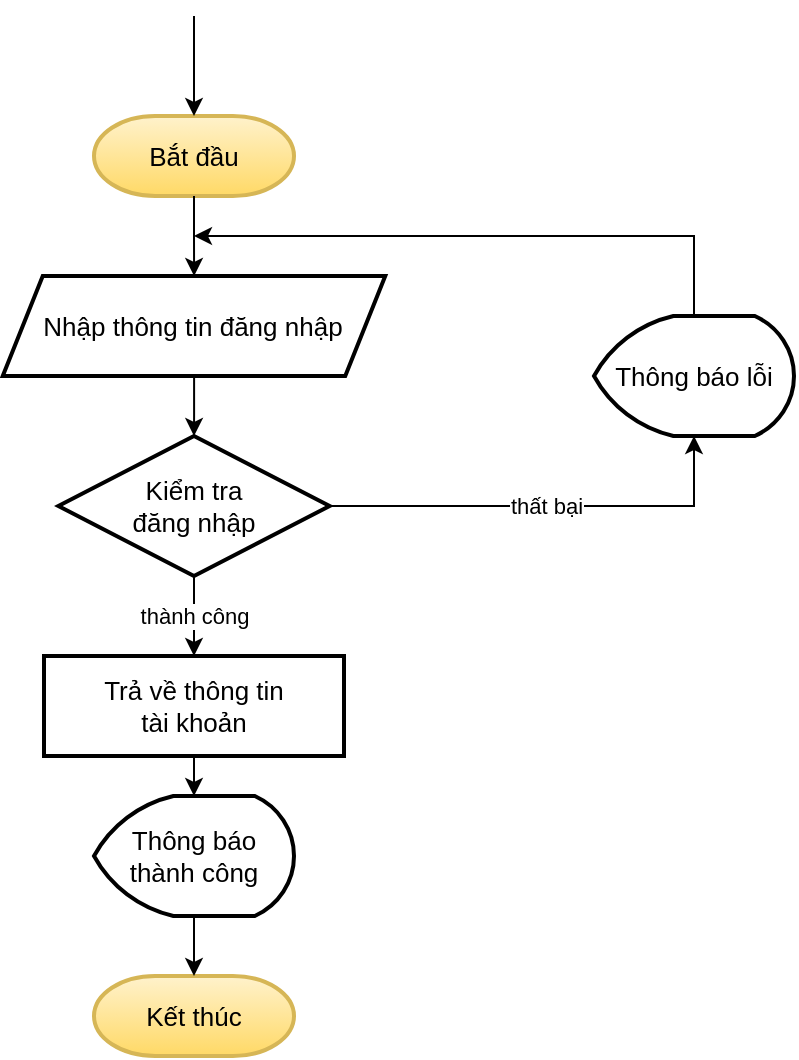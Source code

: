 <mxfile version="13.9.9" type="device"><diagram id="C5RBs43oDa-KdzZeNtuy" name="Page-1"><mxGraphModel dx="852" dy="494" grid="1" gridSize="10" guides="1" tooltips="1" connect="1" arrows="1" fold="1" page="1" pageScale="1" pageWidth="827" pageHeight="1169" math="0" shadow="0"><root><mxCell id="WIyWlLk6GJQsqaUBKTNV-0"/><mxCell id="WIyWlLk6GJQsqaUBKTNV-1" parent="WIyWlLk6GJQsqaUBKTNV-0"/><mxCell id="qXM7HUV8sLp5eNw3U_JD-0" value="Bắt đầu" style="strokeWidth=2;html=1;shape=mxgraph.flowchart.terminator;whiteSpace=wrap;labelBorderColor=none;fontSize=13;fontStyle=0;fillColor=#fff2cc;strokeColor=#d6b656;gradientColor=#ffd966;" parent="WIyWlLk6GJQsqaUBKTNV-1" vertex="1"><mxGeometry x="300" y="330" width="100" height="40" as="geometry"/></mxCell><mxCell id="qXM7HUV8sLp5eNw3U_JD-1" value="Kết thúc" style="strokeWidth=2;html=1;shape=mxgraph.flowchart.terminator;whiteSpace=wrap;labelBorderColor=none;fontSize=13;fontStyle=0;fillColor=#fff2cc;strokeColor=#d6b656;gradientColor=#ffd966;" parent="WIyWlLk6GJQsqaUBKTNV-1" vertex="1"><mxGeometry x="300.0" y="760" width="100" height="40" as="geometry"/></mxCell><mxCell id="qXM7HUV8sLp5eNw3U_JD-11" style="edgeStyle=orthogonalEdgeStyle;rounded=0;orthogonalLoop=1;jettySize=auto;html=1;" parent="WIyWlLk6GJQsqaUBKTNV-1" source="qXM7HUV8sLp5eNw3U_JD-0" target="qXM7HUV8sLp5eNw3U_JD-4" edge="1"><mxGeometry relative="1" as="geometry"><mxPoint x="350" y="370" as="sourcePoint"/></mxGeometry></mxCell><mxCell id="qXM7HUV8sLp5eNw3U_JD-12" style="edgeStyle=orthogonalEdgeStyle;rounded=0;orthogonalLoop=1;jettySize=auto;html=1;" parent="WIyWlLk6GJQsqaUBKTNV-1" source="qXM7HUV8sLp5eNw3U_JD-4" target="qXM7HUV8sLp5eNw3U_JD-5" edge="1"><mxGeometry relative="1" as="geometry"/></mxCell><mxCell id="qXM7HUV8sLp5eNw3U_JD-4" value="Nhập thông tin đăng nhập" style="shape=parallelogram;perimeter=parallelogramPerimeter;whiteSpace=wrap;html=1;fixedSize=1;strokeWidth=2;labelBorderColor=none;fontSize=13;fontStyle=0" parent="WIyWlLk6GJQsqaUBKTNV-1" vertex="1"><mxGeometry x="254.375" y="410" width="191.25" height="50" as="geometry"/></mxCell><mxCell id="qXM7HUV8sLp5eNw3U_JD-16" value="thất bại" style="edgeStyle=orthogonalEdgeStyle;rounded=0;orthogonalLoop=1;jettySize=auto;html=1;entryX=0.5;entryY=1;entryDx=0;entryDy=0;entryPerimeter=0;" parent="WIyWlLk6GJQsqaUBKTNV-1" source="qXM7HUV8sLp5eNw3U_JD-5" target="qXM7HUV8sLp5eNw3U_JD-9" edge="1"><mxGeometry relative="1" as="geometry"/></mxCell><mxCell id="qXM7HUV8sLp5eNw3U_JD-5" value="Kiểm tra&lt;br&gt;đăng nhập" style="rhombus;whiteSpace=wrap;html=1;strokeWidth=2;labelBorderColor=none;fontSize=13;fontStyle=0" parent="WIyWlLk6GJQsqaUBKTNV-1" vertex="1"><mxGeometry x="282.19" y="490" width="135.62" height="70" as="geometry"/></mxCell><mxCell id="ZX8ZbbF44TYpw-nB2Pf4-6" style="edgeStyle=orthogonalEdgeStyle;rounded=0;orthogonalLoop=1;jettySize=auto;html=1;fontSize=21;" edge="1" parent="WIyWlLk6GJQsqaUBKTNV-1" source="qXM7HUV8sLp5eNw3U_JD-8" target="ZX8ZbbF44TYpw-nB2Pf4-4"><mxGeometry relative="1" as="geometry"/></mxCell><mxCell id="qXM7HUV8sLp5eNw3U_JD-8" value="Trả về thông tin&lt;br&gt;tài khoản" style="whiteSpace=wrap;html=1;strokeWidth=2;labelBorderColor=none;fontSize=13;fontStyle=0" parent="WIyWlLk6GJQsqaUBKTNV-1" vertex="1"><mxGeometry x="275.0" y="600" width="150" height="50" as="geometry"/></mxCell><mxCell id="qXM7HUV8sLp5eNw3U_JD-17" style="edgeStyle=orthogonalEdgeStyle;rounded=0;orthogonalLoop=1;jettySize=auto;html=1;" parent="WIyWlLk6GJQsqaUBKTNV-1" source="qXM7HUV8sLp5eNw3U_JD-9" edge="1"><mxGeometry relative="1" as="geometry"><mxPoint x="350" y="390" as="targetPoint"/><Array as="points"><mxPoint x="600" y="390"/><mxPoint x="350" y="390"/></Array></mxGeometry></mxCell><mxCell id="qXM7HUV8sLp5eNw3U_JD-9" value="Thông báo lỗi" style="strokeWidth=2;html=1;shape=mxgraph.flowchart.display;whiteSpace=wrap;labelBorderColor=none;fontSize=13;fontStyle=0" parent="WIyWlLk6GJQsqaUBKTNV-1" vertex="1"><mxGeometry x="550" y="430" width="100" height="60" as="geometry"/></mxCell><mxCell id="ZX8ZbbF44TYpw-nB2Pf4-3" value="" style="endArrow=classic;html=1;fontSize=21;entryX=0.5;entryY=0;entryDx=0;entryDy=0;entryPerimeter=0;" edge="1" parent="WIyWlLk6GJQsqaUBKTNV-1" target="qXM7HUV8sLp5eNw3U_JD-0"><mxGeometry width="50" height="50" relative="1" as="geometry"><mxPoint x="350" y="280" as="sourcePoint"/><mxPoint x="290" y="260" as="targetPoint"/></mxGeometry></mxCell><mxCell id="ZX8ZbbF44TYpw-nB2Pf4-7" style="edgeStyle=orthogonalEdgeStyle;rounded=0;orthogonalLoop=1;jettySize=auto;html=1;fontSize=21;" edge="1" parent="WIyWlLk6GJQsqaUBKTNV-1" source="ZX8ZbbF44TYpw-nB2Pf4-4" target="qXM7HUV8sLp5eNw3U_JD-1"><mxGeometry relative="1" as="geometry"/></mxCell><mxCell id="ZX8ZbbF44TYpw-nB2Pf4-4" value="Thông báo&lt;br&gt;thành công" style="strokeWidth=2;html=1;shape=mxgraph.flowchart.display;whiteSpace=wrap;labelBorderColor=none;fontSize=13;fontStyle=0" vertex="1" parent="WIyWlLk6GJQsqaUBKTNV-1"><mxGeometry x="300" y="670" width="100" height="60" as="geometry"/></mxCell><mxCell id="ZX8ZbbF44TYpw-nB2Pf4-9" value="thành công" style="edgeStyle=orthogonalEdgeStyle;rounded=0;orthogonalLoop=1;jettySize=auto;html=1;entryX=0.5;entryY=0;entryDx=0;entryDy=0;exitX=0.5;exitY=1;exitDx=0;exitDy=0;" edge="1" parent="WIyWlLk6GJQsqaUBKTNV-1" source="qXM7HUV8sLp5eNw3U_JD-5" target="qXM7HUV8sLp5eNw3U_JD-8"><mxGeometry relative="1" as="geometry"><mxPoint x="390.0" y="565" as="sourcePoint"/><mxPoint x="572.19" y="530" as="targetPoint"/></mxGeometry></mxCell></root></mxGraphModel></diagram></mxfile>